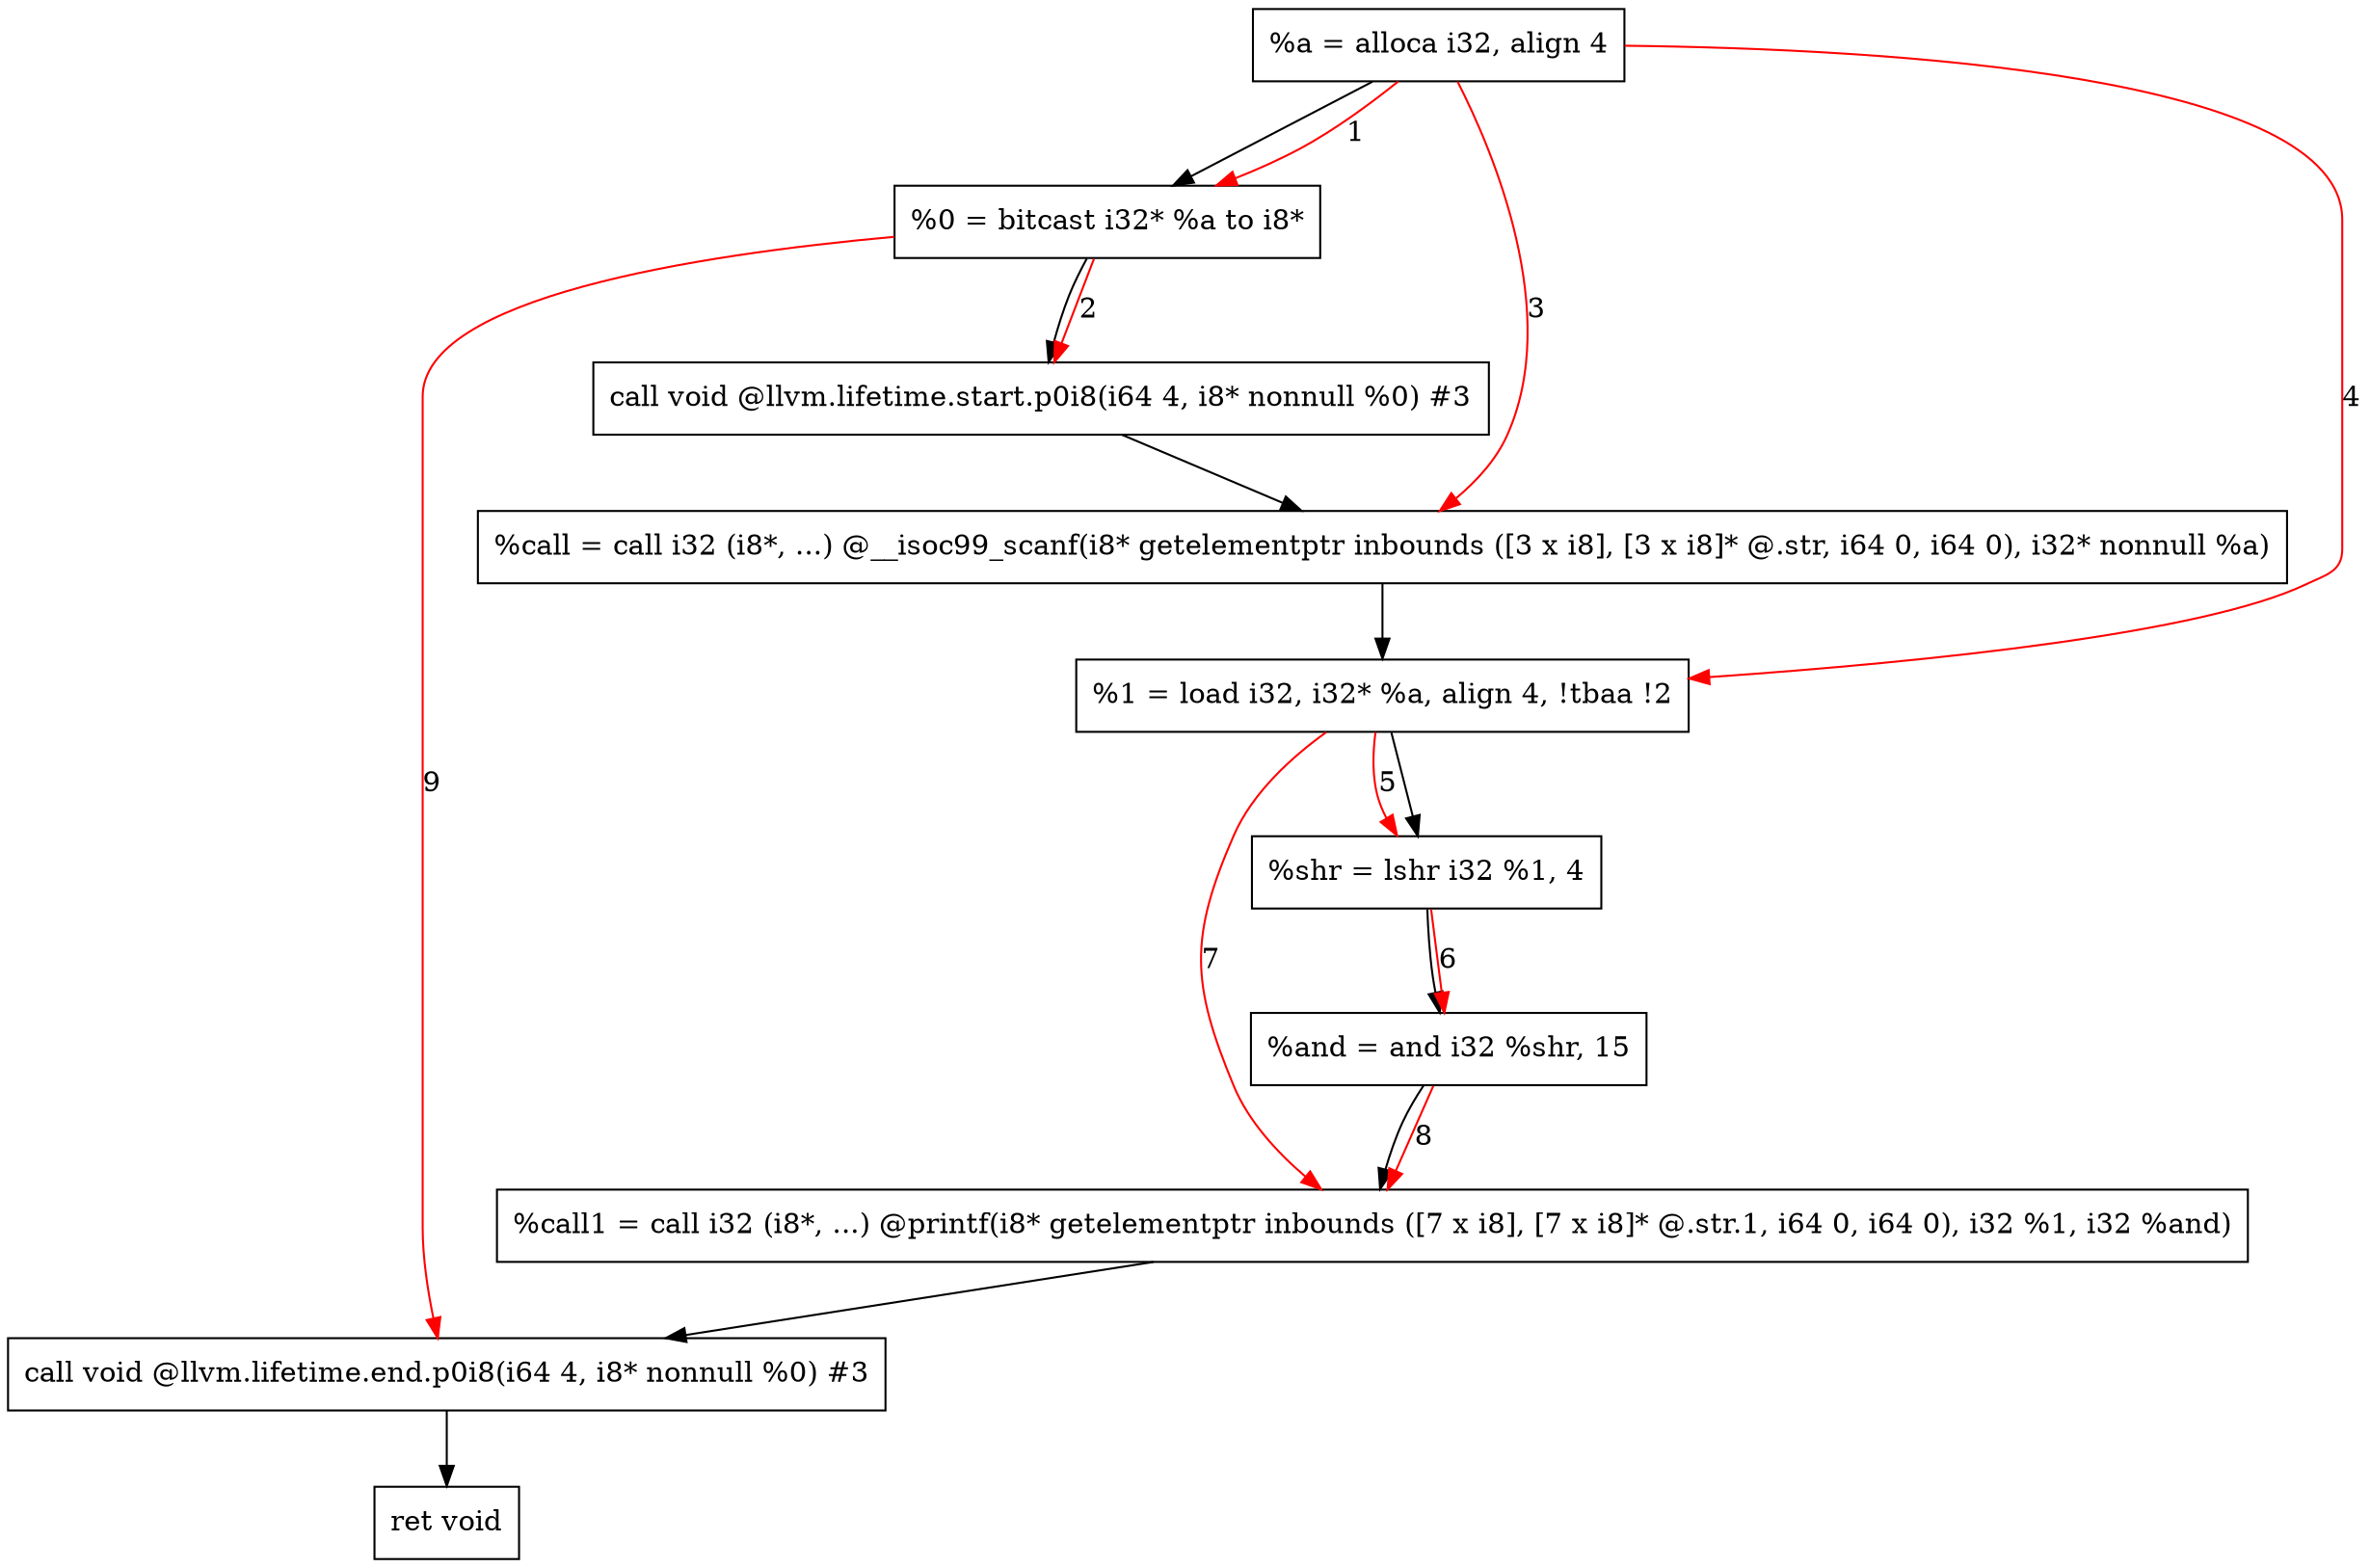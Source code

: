digraph "CDFG for'func' function" {
	Node0x560131a01498[shape=record, label="  %a = alloca i32, align 4"]
	Node0x560131a01b58[shape=record, label="  %0 = bitcast i32* %a to i8*"]
	Node0x560131a01fb8[shape=record, label="  call void @llvm.lifetime.start.p0i8(i64 4, i8* nonnull %0) #3"]
	Node0x560131a02418[shape=record, label="  %call = call i32 (i8*, ...) @__isoc99_scanf(i8* getelementptr inbounds ([3 x i8], [3 x i8]* @.str, i64 0, i64 0), i32* nonnull %a)"]
	Node0x560131a024d8[shape=record, label="  %1 = load i32, i32* %a, align 4, !tbaa !2"]
	Node0x560131a03450[shape=record, label="  %shr = lshr i32 %1, 4"]
	Node0x560131a034f0[shape=record, label="  %and = and i32 %shr, 15"]
	Node0x560131a036e0[shape=record, label="  %call1 = call i32 (i8*, ...) @printf(i8* getelementptr inbounds ([7 x i8], [7 x i8]* @.str.1, i64 0, i64 0), i32 %1, i32 %and)"]
	Node0x560131a03938[shape=record, label="  call void @llvm.lifetime.end.p0i8(i64 4, i8* nonnull %0) #3"]
	Node0x560131a039e0[shape=record, label="  ret void"]
	Node0x560131a01498 -> Node0x560131a01b58
	Node0x560131a01b58 -> Node0x560131a01fb8
	Node0x560131a01fb8 -> Node0x560131a02418
	Node0x560131a02418 -> Node0x560131a024d8
	Node0x560131a024d8 -> Node0x560131a03450
	Node0x560131a03450 -> Node0x560131a034f0
	Node0x560131a034f0 -> Node0x560131a036e0
	Node0x560131a036e0 -> Node0x560131a03938
	Node0x560131a03938 -> Node0x560131a039e0
edge [color=red]
	Node0x560131a01498 -> Node0x560131a01b58[label="1"]
	Node0x560131a01b58 -> Node0x560131a01fb8[label="2"]
	Node0x560131a01498 -> Node0x560131a02418[label="3"]
	Node0x560131a01498 -> Node0x560131a024d8[label="4"]
	Node0x560131a024d8 -> Node0x560131a03450[label="5"]
	Node0x560131a03450 -> Node0x560131a034f0[label="6"]
	Node0x560131a024d8 -> Node0x560131a036e0[label="7"]
	Node0x560131a034f0 -> Node0x560131a036e0[label="8"]
	Node0x560131a01b58 -> Node0x560131a03938[label="9"]
}
